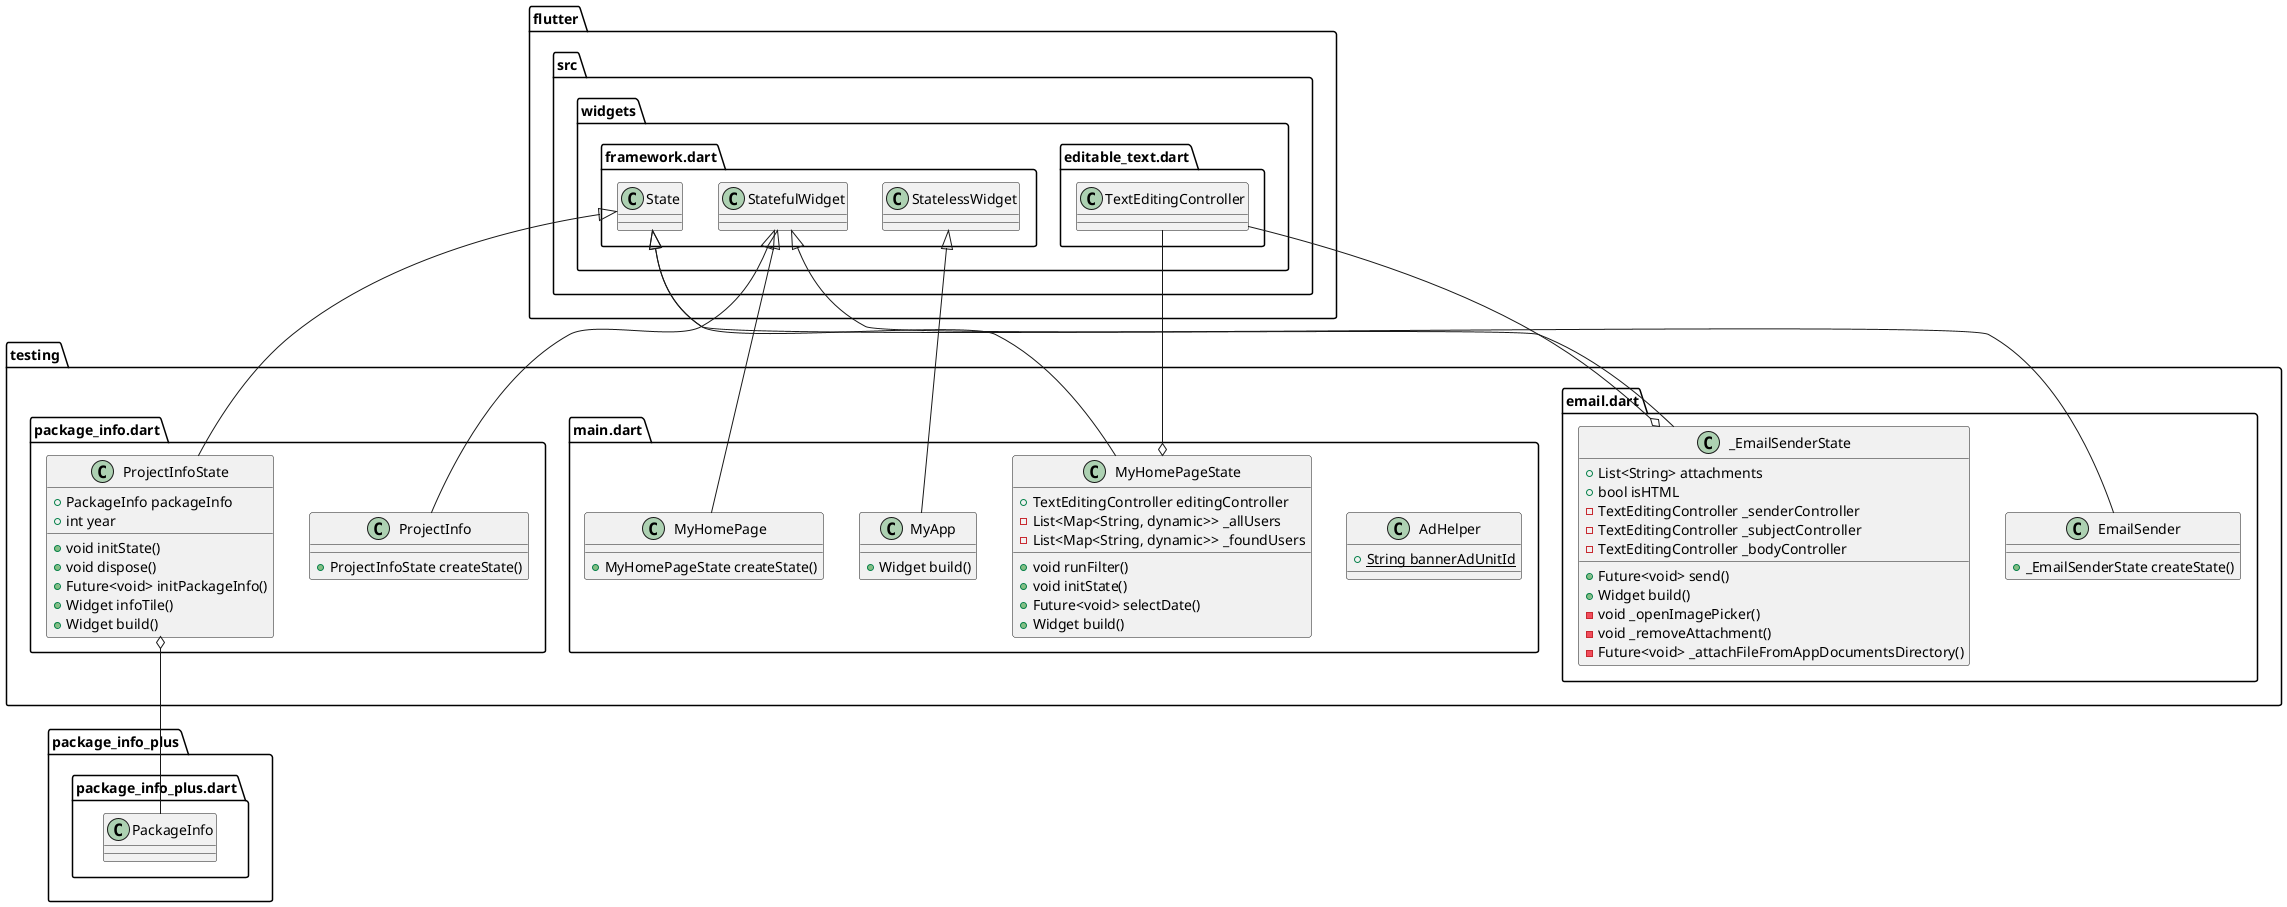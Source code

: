 @startuml
set namespaceSeparator ::

class "testing::email.dart::EmailSender" {
  +_EmailSenderState createState()
}

"flutter::src::widgets::framework.dart::StatefulWidget" <|-- "testing::email.dart::EmailSender"

class "testing::email.dart::_EmailSenderState" {
  +List<String> attachments
  +bool isHTML
  -TextEditingController _senderController
  -TextEditingController _subjectController
  -TextEditingController _bodyController
  +Future<void> send()
  +Widget build()
  -void _openImagePicker()
  -void _removeAttachment()
  -Future<void> _attachFileFromAppDocumentsDirectory()
}

"testing::email.dart::_EmailSenderState" o-- "flutter::src::widgets::editable_text.dart::TextEditingController"
"flutter::src::widgets::framework.dart::State" <|-- "testing::email.dart::_EmailSenderState"

class "testing::main.dart::AdHelper" {
  {static} +String bannerAdUnitId
}

class "testing::main.dart::MyApp" {
  +Widget build()
}

"flutter::src::widgets::framework.dart::StatelessWidget" <|-- "testing::main.dart::MyApp"

class "testing::main.dart::MyHomePage" {
  +MyHomePageState createState()
}

"flutter::src::widgets::framework.dart::StatefulWidget" <|-- "testing::main.dart::MyHomePage"

class "testing::main.dart::MyHomePageState" {
  +TextEditingController editingController
  -List<Map<String, dynamic>> _allUsers
  -List<Map<String, dynamic>> _foundUsers
  +void runFilter()
  +void initState()
  +Future<void> selectDate()
  +Widget build()
}

"testing::main.dart::MyHomePageState" o-- "flutter::src::widgets::editable_text.dart::TextEditingController"
"flutter::src::widgets::framework.dart::State" <|-- "testing::main.dart::MyHomePageState"

class "testing::package_info.dart::ProjectInfo" {
  +ProjectInfoState createState()
}

"flutter::src::widgets::framework.dart::StatefulWidget" <|-- "testing::package_info.dart::ProjectInfo"

class "testing::package_info.dart::ProjectInfoState" {
  +PackageInfo packageInfo
  +int year
  +void initState()
  +void dispose()
  +Future<void> initPackageInfo()
  +Widget infoTile()
  +Widget build()
}

"testing::package_info.dart::ProjectInfoState" o-- "package_info_plus::package_info_plus.dart::PackageInfo"
"flutter::src::widgets::framework.dart::State" <|-- "testing::package_info.dart::ProjectInfoState"


@enduml